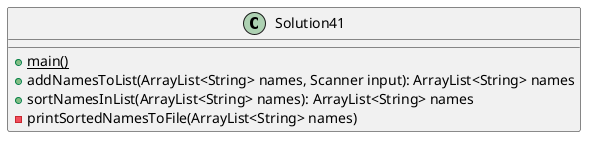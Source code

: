@startuml
'https://plantuml.com/class-diagram

class Solution41{
+{static} main()
+addNamesToList(ArrayList<String> names, Scanner input): ArrayList<String> names
+sortNamesInList(ArrayList<String> names): ArrayList<String> names
-printSortedNamesToFile(ArrayList<String> names)
}

@enduml